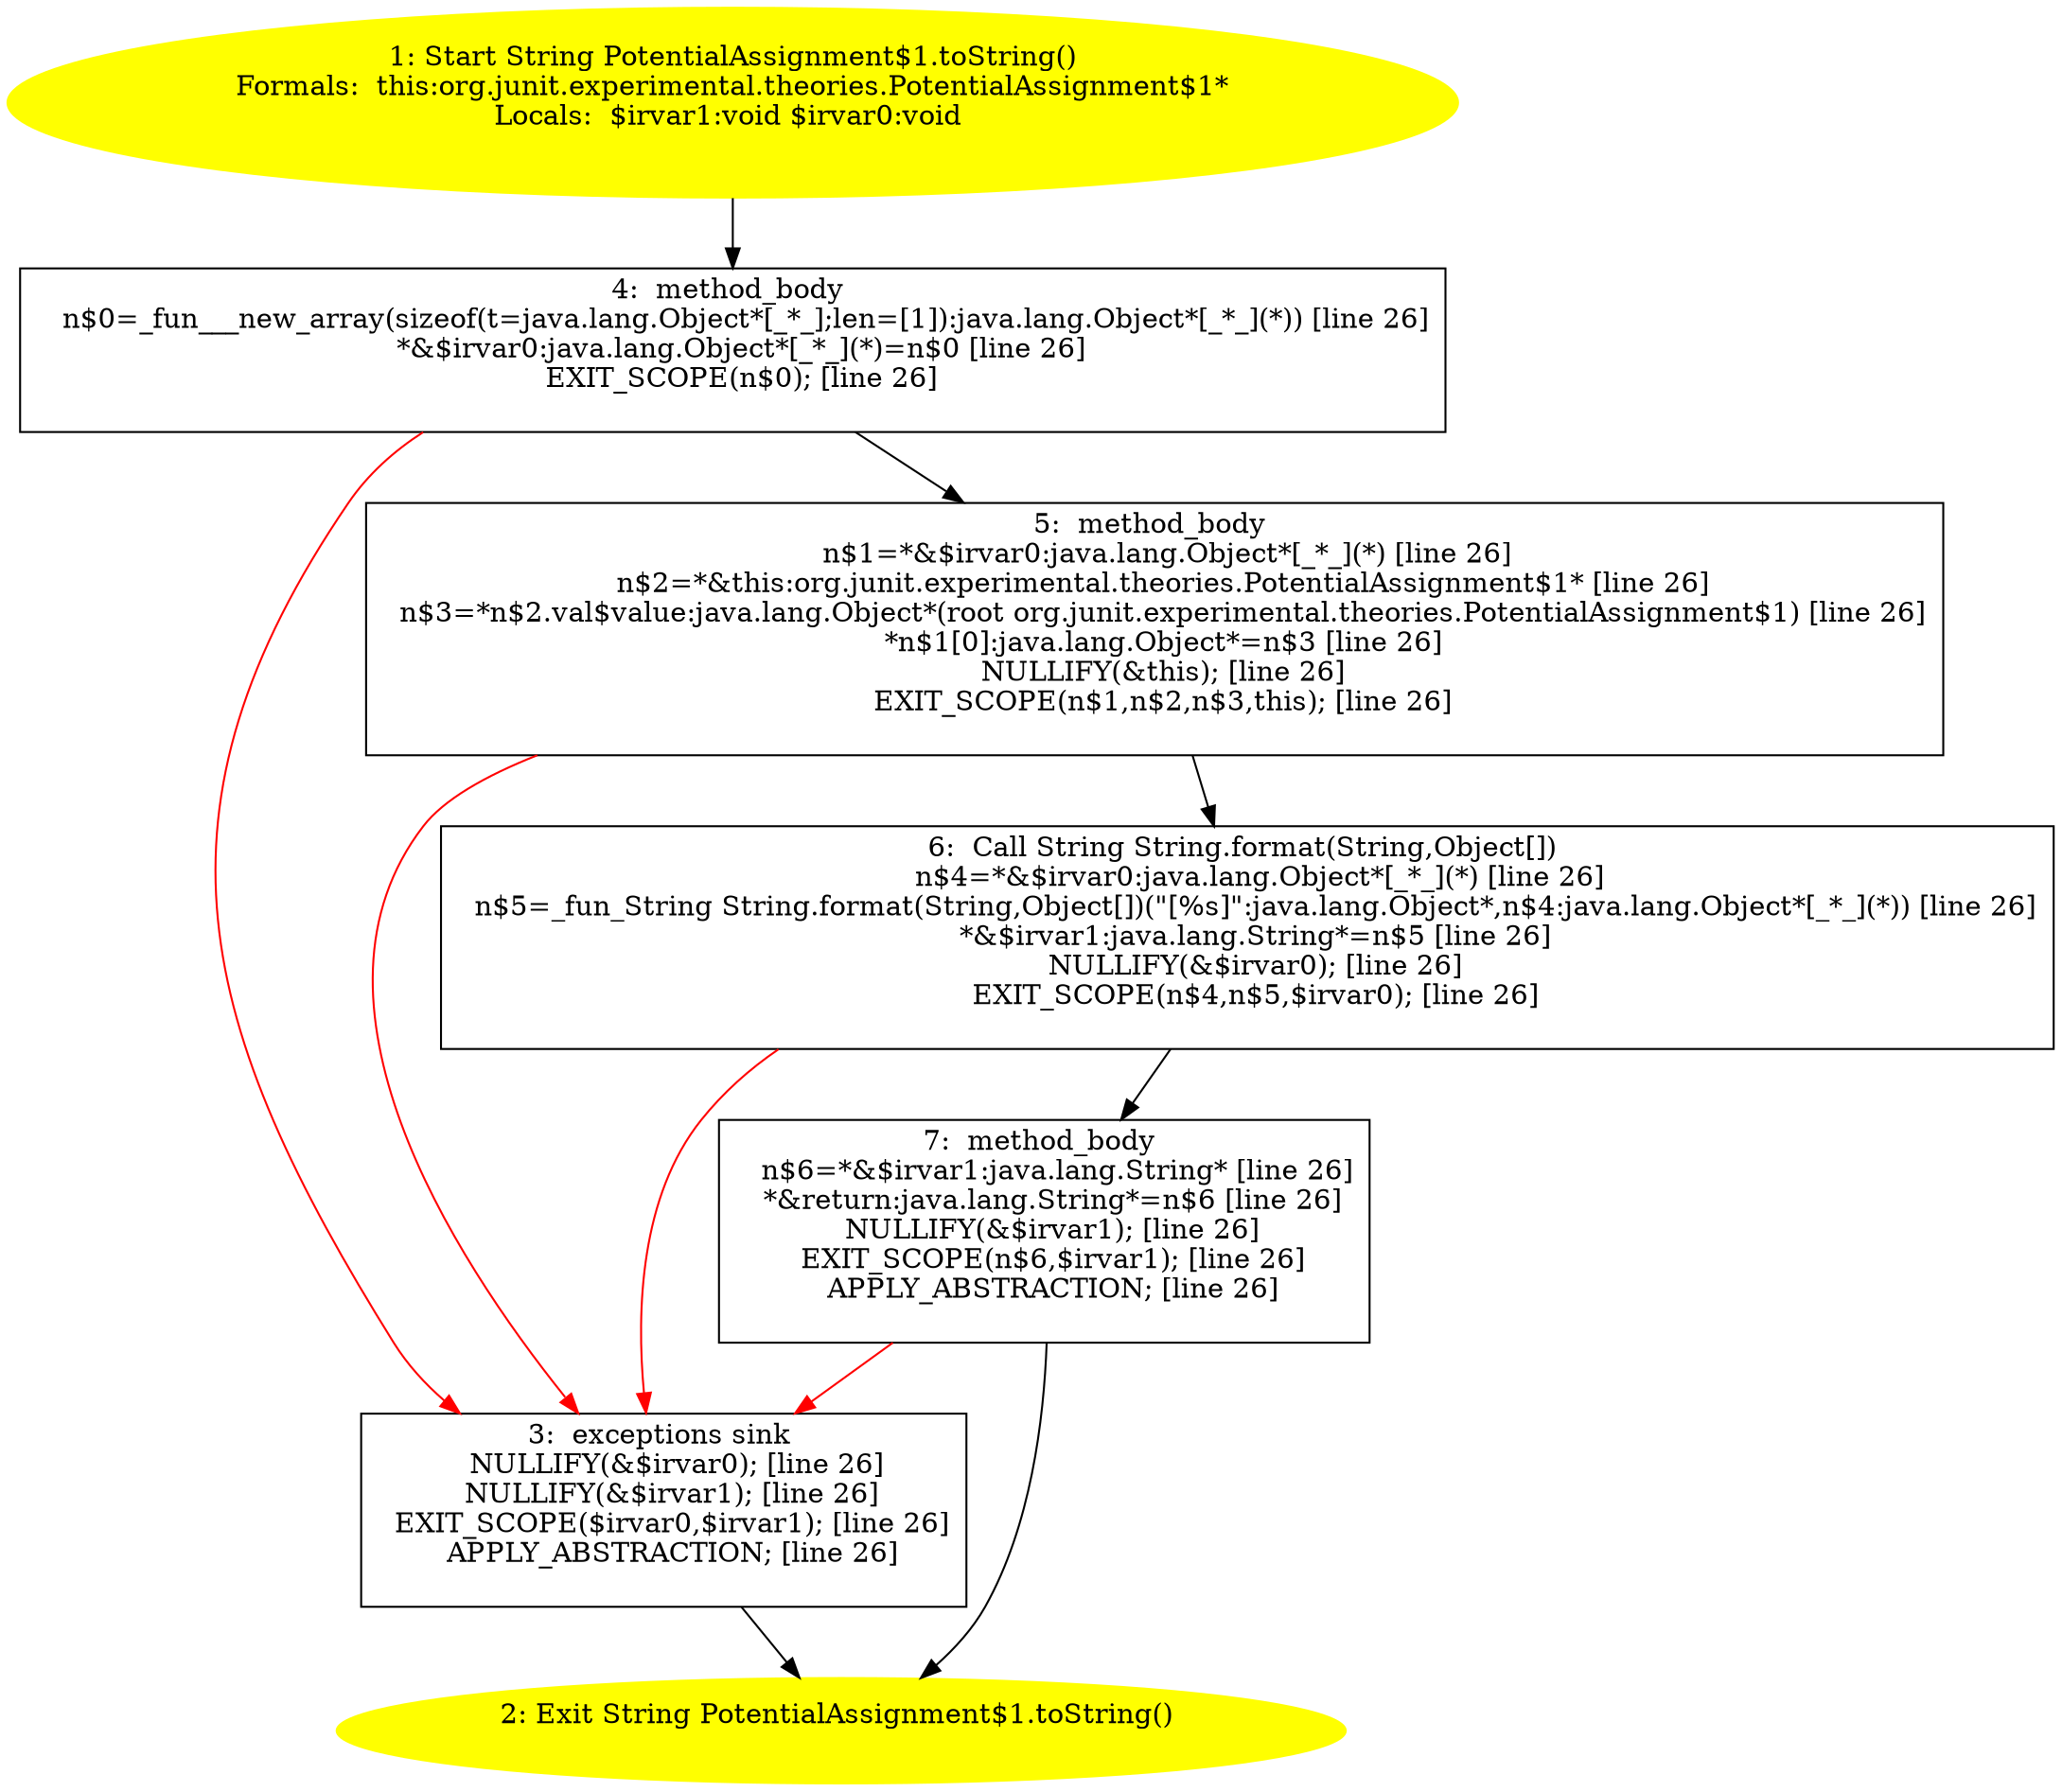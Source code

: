/* @generated */
digraph cfg {
"org.junit.experimental.theories.PotentialAssignment$1.toString():java.lang.String.05f4f5e8434947ddec6cfa3611f478e0_1" [label="1: Start String PotentialAssignment$1.toString()\nFormals:  this:org.junit.experimental.theories.PotentialAssignment$1*\nLocals:  $irvar1:void $irvar0:void \n  " color=yellow style=filled]
	

	 "org.junit.experimental.theories.PotentialAssignment$1.toString():java.lang.String.05f4f5e8434947ddec6cfa3611f478e0_1" -> "org.junit.experimental.theories.PotentialAssignment$1.toString():java.lang.String.05f4f5e8434947ddec6cfa3611f478e0_4" ;
"org.junit.experimental.theories.PotentialAssignment$1.toString():java.lang.String.05f4f5e8434947ddec6cfa3611f478e0_2" [label="2: Exit String PotentialAssignment$1.toString() \n  " color=yellow style=filled]
	

"org.junit.experimental.theories.PotentialAssignment$1.toString():java.lang.String.05f4f5e8434947ddec6cfa3611f478e0_3" [label="3:  exceptions sink \n   NULLIFY(&$irvar0); [line 26]\n  NULLIFY(&$irvar1); [line 26]\n  EXIT_SCOPE($irvar0,$irvar1); [line 26]\n  APPLY_ABSTRACTION; [line 26]\n " shape="box"]
	

	 "org.junit.experimental.theories.PotentialAssignment$1.toString():java.lang.String.05f4f5e8434947ddec6cfa3611f478e0_3" -> "org.junit.experimental.theories.PotentialAssignment$1.toString():java.lang.String.05f4f5e8434947ddec6cfa3611f478e0_2" ;
"org.junit.experimental.theories.PotentialAssignment$1.toString():java.lang.String.05f4f5e8434947ddec6cfa3611f478e0_4" [label="4:  method_body \n   n$0=_fun___new_array(sizeof(t=java.lang.Object*[_*_];len=[1]):java.lang.Object*[_*_](*)) [line 26]\n  *&$irvar0:java.lang.Object*[_*_](*)=n$0 [line 26]\n  EXIT_SCOPE(n$0); [line 26]\n " shape="box"]
	

	 "org.junit.experimental.theories.PotentialAssignment$1.toString():java.lang.String.05f4f5e8434947ddec6cfa3611f478e0_4" -> "org.junit.experimental.theories.PotentialAssignment$1.toString():java.lang.String.05f4f5e8434947ddec6cfa3611f478e0_5" ;
	 "org.junit.experimental.theories.PotentialAssignment$1.toString():java.lang.String.05f4f5e8434947ddec6cfa3611f478e0_4" -> "org.junit.experimental.theories.PotentialAssignment$1.toString():java.lang.String.05f4f5e8434947ddec6cfa3611f478e0_3" [color="red" ];
"org.junit.experimental.theories.PotentialAssignment$1.toString():java.lang.String.05f4f5e8434947ddec6cfa3611f478e0_5" [label="5:  method_body \n   n$1=*&$irvar0:java.lang.Object*[_*_](*) [line 26]\n  n$2=*&this:org.junit.experimental.theories.PotentialAssignment$1* [line 26]\n  n$3=*n$2.val$value:java.lang.Object*(root org.junit.experimental.theories.PotentialAssignment$1) [line 26]\n  *n$1[0]:java.lang.Object*=n$3 [line 26]\n  NULLIFY(&this); [line 26]\n  EXIT_SCOPE(n$1,n$2,n$3,this); [line 26]\n " shape="box"]
	

	 "org.junit.experimental.theories.PotentialAssignment$1.toString():java.lang.String.05f4f5e8434947ddec6cfa3611f478e0_5" -> "org.junit.experimental.theories.PotentialAssignment$1.toString():java.lang.String.05f4f5e8434947ddec6cfa3611f478e0_6" ;
	 "org.junit.experimental.theories.PotentialAssignment$1.toString():java.lang.String.05f4f5e8434947ddec6cfa3611f478e0_5" -> "org.junit.experimental.theories.PotentialAssignment$1.toString():java.lang.String.05f4f5e8434947ddec6cfa3611f478e0_3" [color="red" ];
"org.junit.experimental.theories.PotentialAssignment$1.toString():java.lang.String.05f4f5e8434947ddec6cfa3611f478e0_6" [label="6:  Call String String.format(String,Object[]) \n   n$4=*&$irvar0:java.lang.Object*[_*_](*) [line 26]\n  n$5=_fun_String String.format(String,Object[])(\"[%s]\":java.lang.Object*,n$4:java.lang.Object*[_*_](*)) [line 26]\n  *&$irvar1:java.lang.String*=n$5 [line 26]\n  NULLIFY(&$irvar0); [line 26]\n  EXIT_SCOPE(n$4,n$5,$irvar0); [line 26]\n " shape="box"]
	

	 "org.junit.experimental.theories.PotentialAssignment$1.toString():java.lang.String.05f4f5e8434947ddec6cfa3611f478e0_6" -> "org.junit.experimental.theories.PotentialAssignment$1.toString():java.lang.String.05f4f5e8434947ddec6cfa3611f478e0_7" ;
	 "org.junit.experimental.theories.PotentialAssignment$1.toString():java.lang.String.05f4f5e8434947ddec6cfa3611f478e0_6" -> "org.junit.experimental.theories.PotentialAssignment$1.toString():java.lang.String.05f4f5e8434947ddec6cfa3611f478e0_3" [color="red" ];
"org.junit.experimental.theories.PotentialAssignment$1.toString():java.lang.String.05f4f5e8434947ddec6cfa3611f478e0_7" [label="7:  method_body \n   n$6=*&$irvar1:java.lang.String* [line 26]\n  *&return:java.lang.String*=n$6 [line 26]\n  NULLIFY(&$irvar1); [line 26]\n  EXIT_SCOPE(n$6,$irvar1); [line 26]\n  APPLY_ABSTRACTION; [line 26]\n " shape="box"]
	

	 "org.junit.experimental.theories.PotentialAssignment$1.toString():java.lang.String.05f4f5e8434947ddec6cfa3611f478e0_7" -> "org.junit.experimental.theories.PotentialAssignment$1.toString():java.lang.String.05f4f5e8434947ddec6cfa3611f478e0_2" ;
	 "org.junit.experimental.theories.PotentialAssignment$1.toString():java.lang.String.05f4f5e8434947ddec6cfa3611f478e0_7" -> "org.junit.experimental.theories.PotentialAssignment$1.toString():java.lang.String.05f4f5e8434947ddec6cfa3611f478e0_3" [color="red" ];
}
